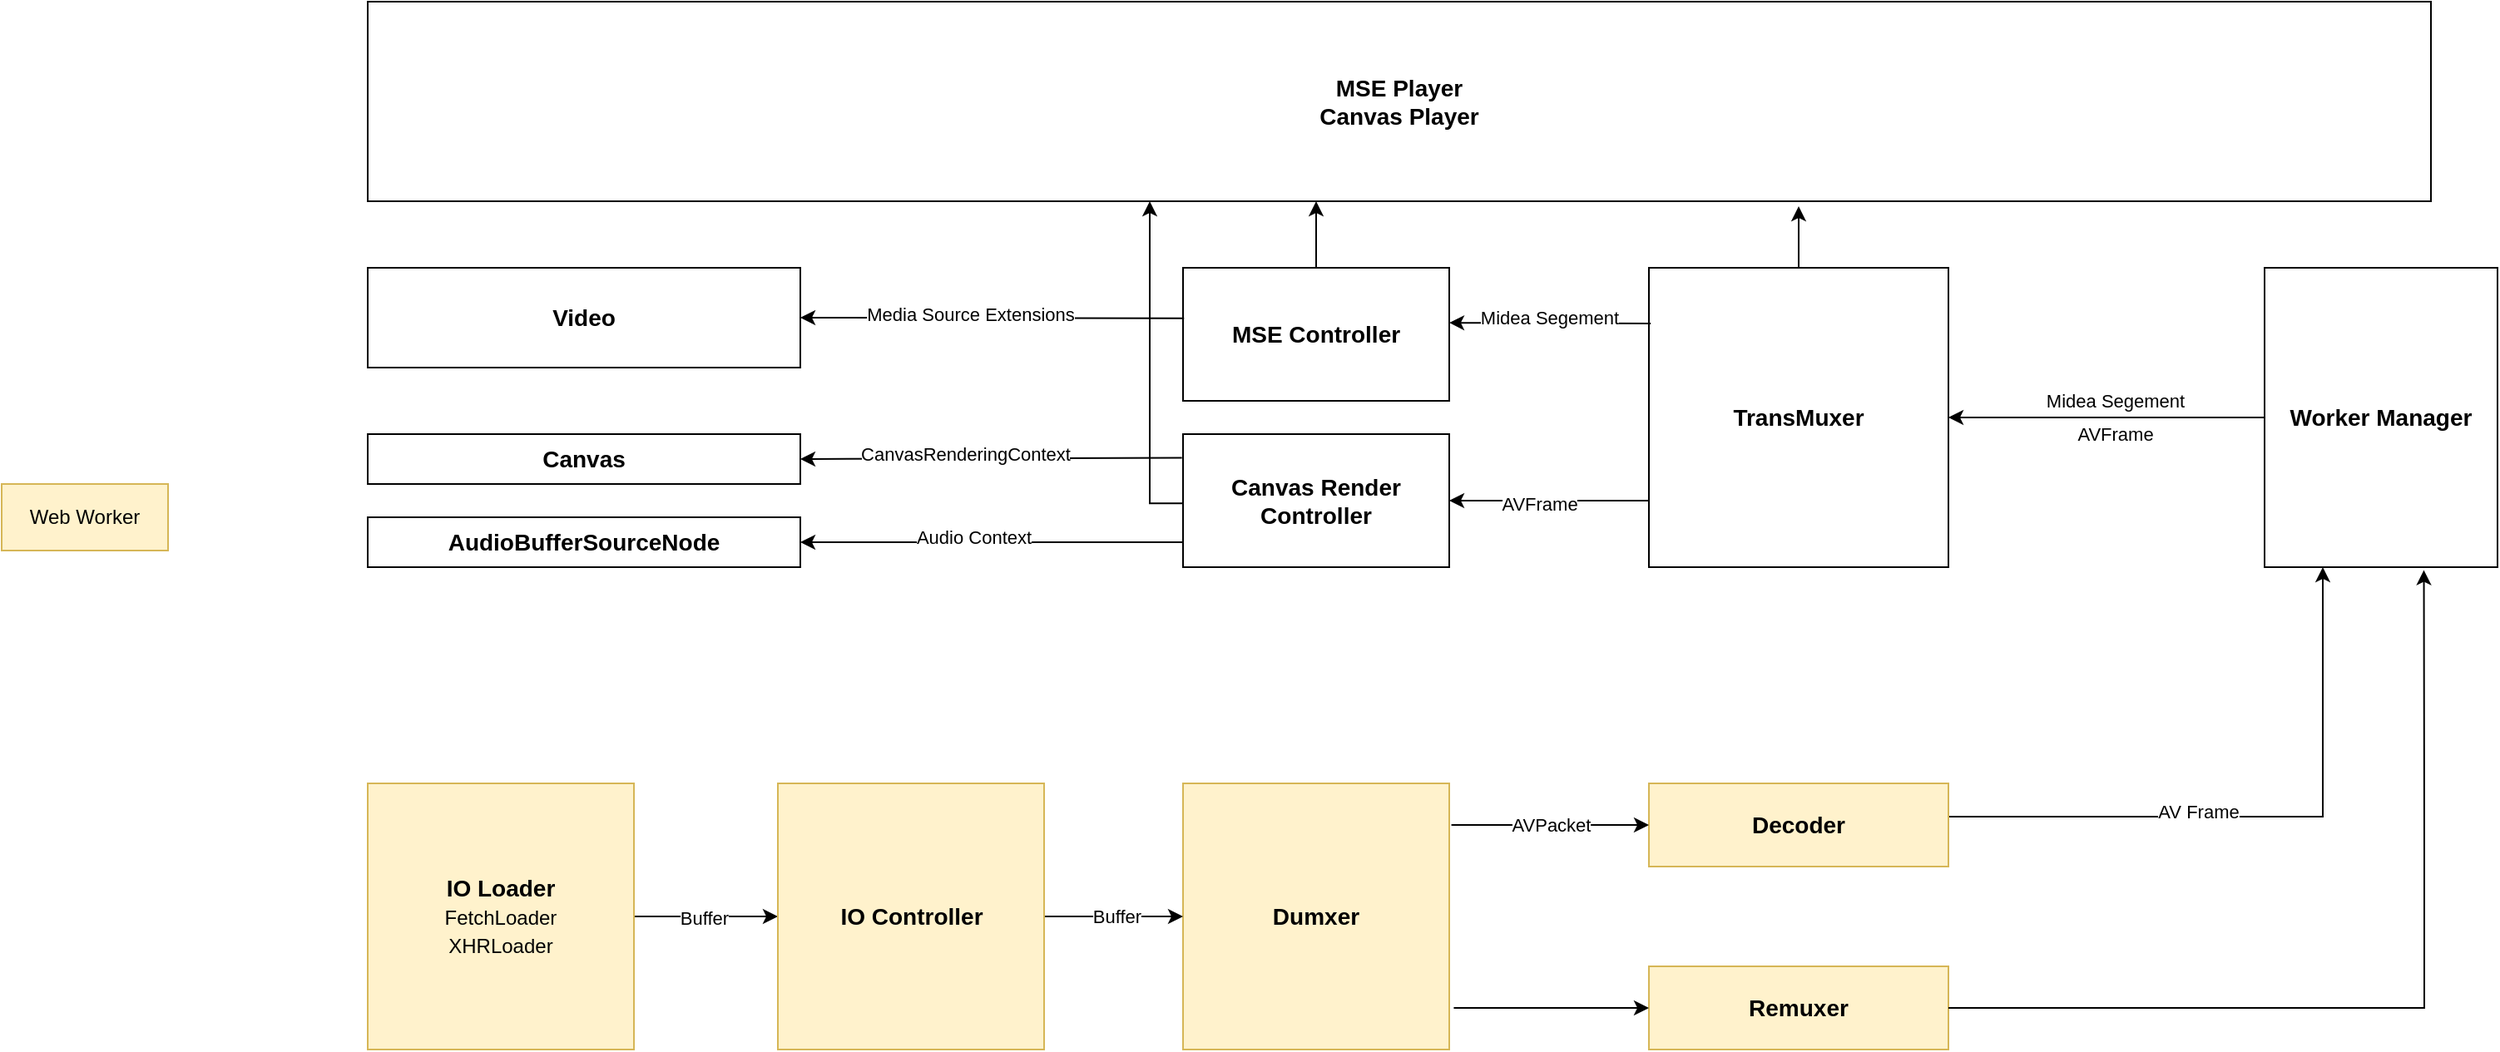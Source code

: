 <mxfile version="21.6.2" type="github">
  <diagram id="C5RBs43oDa-KdzZeNtuy" name="Page-1">
    <mxGraphModel dx="3532" dy="2061" grid="1" gridSize="10" guides="1" tooltips="1" connect="1" arrows="1" fold="1" page="1" pageScale="1" pageWidth="827" pageHeight="1169" math="0" shadow="0">
      <root>
        <mxCell id="WIyWlLk6GJQsqaUBKTNV-0" />
        <mxCell id="WIyWlLk6GJQsqaUBKTNV-1" parent="WIyWlLk6GJQsqaUBKTNV-0" />
        <mxCell id="7h8urNXvSVrlIbzpcXAR-0" value="&lt;b style=&quot;font-size: 14px;&quot;&gt;MSE Player&lt;br style=&quot;font-size: 14px;&quot;&gt;Canvas Player&lt;/b&gt;" style="rounded=0;whiteSpace=wrap;html=1;fontSize=14;" vertex="1" parent="WIyWlLk6GJQsqaUBKTNV-1">
          <mxGeometry x="-660" y="-180" width="1240" height="120" as="geometry" />
        </mxCell>
        <mxCell id="7h8urNXvSVrlIbzpcXAR-54" value="" style="edgeStyle=orthogonalEdgeStyle;rounded=0;orthogonalLoop=1;jettySize=auto;html=1;" edge="1" parent="WIyWlLk6GJQsqaUBKTNV-1" source="7h8urNXvSVrlIbzpcXAR-1" target="7h8urNXvSVrlIbzpcXAR-0">
          <mxGeometry relative="1" as="geometry">
            <Array as="points">
              <mxPoint x="-90" y="-40" />
              <mxPoint x="-90" y="-40" />
            </Array>
          </mxGeometry>
        </mxCell>
        <mxCell id="7h8urNXvSVrlIbzpcXAR-1" value="&lt;b style=&quot;font-size: 14px;&quot;&gt;MSE Controller&lt;/b&gt;" style="rounded=0;whiteSpace=wrap;html=1;fontSize=14;" vertex="1" parent="WIyWlLk6GJQsqaUBKTNV-1">
          <mxGeometry x="-170" y="-20" width="160" height="80" as="geometry" />
        </mxCell>
        <mxCell id="7h8urNXvSVrlIbzpcXAR-2" value="&lt;b style=&quot;font-size: 14px;&quot;&gt;TransMuxer&lt;/b&gt;" style="rounded=0;whiteSpace=wrap;html=1;fontSize=14;" vertex="1" parent="WIyWlLk6GJQsqaUBKTNV-1">
          <mxGeometry x="110" y="-20" width="180" height="180" as="geometry" />
        </mxCell>
        <mxCell id="7h8urNXvSVrlIbzpcXAR-56" style="edgeStyle=orthogonalEdgeStyle;rounded=0;orthogonalLoop=1;jettySize=auto;html=1;entryX=0.385;entryY=0.987;entryDx=0;entryDy=0;entryPerimeter=0;" edge="1" parent="WIyWlLk6GJQsqaUBKTNV-1">
          <mxGeometry relative="1" as="geometry">
            <mxPoint x="-190.0" y="-60.0" as="targetPoint" />
            <mxPoint x="-71.1" y="121.56" as="sourcePoint" />
            <Array as="points">
              <mxPoint x="-190.1" y="121.56" />
            </Array>
          </mxGeometry>
        </mxCell>
        <mxCell id="7h8urNXvSVrlIbzpcXAR-3" value="&lt;b style=&quot;font-size: 14px;&quot;&gt;Canvas Render Controller&lt;/b&gt;" style="rounded=0;whiteSpace=wrap;html=1;fontSize=14;" vertex="1" parent="WIyWlLk6GJQsqaUBKTNV-1">
          <mxGeometry x="-170" y="80" width="160" height="80" as="geometry" />
        </mxCell>
        <mxCell id="7h8urNXvSVrlIbzpcXAR-5" value="&lt;b style=&quot;font-size: 14px;&quot;&gt;Dumxer&lt;/b&gt;" style="rounded=0;whiteSpace=wrap;html=1;fontSize=14;fillColor=#fff2cc;strokeColor=#d6b656;" vertex="1" parent="WIyWlLk6GJQsqaUBKTNV-1">
          <mxGeometry x="-170" y="290" width="160" height="160" as="geometry" />
        </mxCell>
        <mxCell id="7h8urNXvSVrlIbzpcXAR-7" value="&lt;b style=&quot;font-size: 14px;&quot;&gt;Remuxer&lt;/b&gt;" style="rounded=0;whiteSpace=wrap;html=1;fontSize=14;fillColor=#fff2cc;strokeColor=#d6b656;" vertex="1" parent="WIyWlLk6GJQsqaUBKTNV-1">
          <mxGeometry x="110" y="400" width="180" height="50" as="geometry" />
        </mxCell>
        <mxCell id="7h8urNXvSVrlIbzpcXAR-29" value="" style="edgeStyle=orthogonalEdgeStyle;rounded=0;orthogonalLoop=1;jettySize=auto;html=1;fontSize=14;entryX=0.25;entryY=1;entryDx=0;entryDy=0;" edge="1" parent="WIyWlLk6GJQsqaUBKTNV-1" source="7h8urNXvSVrlIbzpcXAR-8" target="7h8urNXvSVrlIbzpcXAR-73">
          <mxGeometry relative="1" as="geometry">
            <Array as="points">
              <mxPoint x="515" y="310" />
            </Array>
          </mxGeometry>
        </mxCell>
        <mxCell id="7h8urNXvSVrlIbzpcXAR-68" value="AV Frame" style="edgeLabel;html=1;align=center;verticalAlign=middle;resizable=0;points=[];" vertex="1" connectable="0" parent="7h8urNXvSVrlIbzpcXAR-29">
          <mxGeometry x="0.033" y="4" relative="1" as="geometry">
            <mxPoint x="-44" y="1" as="offset" />
          </mxGeometry>
        </mxCell>
        <mxCell id="7h8urNXvSVrlIbzpcXAR-8" value="&lt;b style=&quot;font-size: 14px;&quot;&gt;Decoder&lt;/b&gt;" style="rounded=0;whiteSpace=wrap;html=1;fontSize=14;fillColor=#fff2cc;strokeColor=#d6b656;" vertex="1" parent="WIyWlLk6GJQsqaUBKTNV-1">
          <mxGeometry x="110" y="290" width="180" height="50" as="geometry" />
        </mxCell>
        <mxCell id="7h8urNXvSVrlIbzpcXAR-11" value="&lt;b style=&quot;font-size: 14px;&quot;&gt;Video&lt;/b&gt;" style="rounded=0;whiteSpace=wrap;html=1;fontSize=14;" vertex="1" parent="WIyWlLk6GJQsqaUBKTNV-1">
          <mxGeometry x="-660" y="-20" width="260" height="60" as="geometry" />
        </mxCell>
        <mxCell id="7h8urNXvSVrlIbzpcXAR-12" value="&lt;b style=&quot;font-size: 14px;&quot;&gt;Canvas&lt;/b&gt;" style="rounded=0;whiteSpace=wrap;html=1;fontSize=14;" vertex="1" parent="WIyWlLk6GJQsqaUBKTNV-1">
          <mxGeometry x="-660" y="80" width="260" height="30" as="geometry" />
        </mxCell>
        <mxCell id="7h8urNXvSVrlIbzpcXAR-13" value="&lt;b style=&quot;font-size: 14px;&quot;&gt;AudioBufferSourceNode&lt;/b&gt;" style="rounded=0;whiteSpace=wrap;html=1;fontSize=14;" vertex="1" parent="WIyWlLk6GJQsqaUBKTNV-1">
          <mxGeometry x="-660" y="130" width="260" height="30" as="geometry" />
        </mxCell>
        <mxCell id="7h8urNXvSVrlIbzpcXAR-18" style="edgeStyle=orthogonalEdgeStyle;rounded=0;orthogonalLoop=1;jettySize=auto;html=1;exitX=1;exitY=0.5;exitDx=0;exitDy=0;entryX=0;entryY=0.5;entryDx=0;entryDy=0;fontSize=14;" edge="1" parent="WIyWlLk6GJQsqaUBKTNV-1" source="7h8urNXvSVrlIbzpcXAR-14" target="7h8urNXvSVrlIbzpcXAR-15">
          <mxGeometry relative="1" as="geometry" />
        </mxCell>
        <mxCell id="7h8urNXvSVrlIbzpcXAR-69" value="Buffer" style="edgeLabel;html=1;align=center;verticalAlign=middle;resizable=0;points=[];" vertex="1" connectable="0" parent="7h8urNXvSVrlIbzpcXAR-18">
          <mxGeometry x="-0.046" y="-1" relative="1" as="geometry">
            <mxPoint as="offset" />
          </mxGeometry>
        </mxCell>
        <mxCell id="7h8urNXvSVrlIbzpcXAR-14" value="&lt;font style=&quot;font-size: 12px;&quot;&gt;&lt;b style=&quot;font-size: 14px;&quot;&gt;IO Loader&lt;/b&gt;&lt;br style=&quot;font-size: 14px;&quot;&gt;&lt;font style=&quot;font-size: 12px;&quot;&gt;FetchLoader&lt;br style=&quot;&quot;&gt;XHRLoade&lt;/font&gt;r&lt;/font&gt;" style="rounded=0;whiteSpace=wrap;html=1;fontSize=14;fillColor=#fff2cc;strokeColor=#d6b656;" vertex="1" parent="WIyWlLk6GJQsqaUBKTNV-1">
          <mxGeometry x="-660" y="290" width="160" height="160" as="geometry" />
        </mxCell>
        <mxCell id="7h8urNXvSVrlIbzpcXAR-19" style="edgeStyle=orthogonalEdgeStyle;rounded=0;orthogonalLoop=1;jettySize=auto;html=1;exitX=1;exitY=0.5;exitDx=0;exitDy=0;entryX=0;entryY=0.5;entryDx=0;entryDy=0;fontSize=14;" edge="1" parent="WIyWlLk6GJQsqaUBKTNV-1" source="7h8urNXvSVrlIbzpcXAR-15" target="7h8urNXvSVrlIbzpcXAR-5">
          <mxGeometry relative="1" as="geometry" />
        </mxCell>
        <mxCell id="7h8urNXvSVrlIbzpcXAR-70" value="Buffer" style="edgeLabel;html=1;align=center;verticalAlign=middle;resizable=0;points=[];" vertex="1" connectable="0" parent="7h8urNXvSVrlIbzpcXAR-19">
          <mxGeometry x="0.042" y="6" relative="1" as="geometry">
            <mxPoint y="6" as="offset" />
          </mxGeometry>
        </mxCell>
        <mxCell id="7h8urNXvSVrlIbzpcXAR-15" value="&lt;b style=&quot;font-size: 14px;&quot;&gt;IO Controller&lt;/b&gt;" style="rounded=0;whiteSpace=wrap;html=1;fontSize=14;fillColor=#fff2cc;strokeColor=#d6b656;" vertex="1" parent="WIyWlLk6GJQsqaUBKTNV-1">
          <mxGeometry x="-413.5" y="290" width="160" height="160" as="geometry" />
        </mxCell>
        <mxCell id="7h8urNXvSVrlIbzpcXAR-22" value="" style="endArrow=classic;html=1;rounded=0;entryX=0;entryY=0.5;entryDx=0;entryDy=0;exitX=1.008;exitY=0.156;exitDx=0;exitDy=0;exitPerimeter=0;fontSize=14;" edge="1" parent="WIyWlLk6GJQsqaUBKTNV-1" source="7h8urNXvSVrlIbzpcXAR-5" target="7h8urNXvSVrlIbzpcXAR-8">
          <mxGeometry width="50" height="50" relative="1" as="geometry">
            <mxPoint x="30" y="340" as="sourcePoint" />
            <mxPoint x="80" y="290" as="targetPoint" />
          </mxGeometry>
        </mxCell>
        <mxCell id="7h8urNXvSVrlIbzpcXAR-67" value="AVPacket" style="edgeLabel;html=1;align=center;verticalAlign=middle;resizable=0;points=[];" vertex="1" connectable="0" parent="7h8urNXvSVrlIbzpcXAR-22">
          <mxGeometry x="-0.215" y="3" relative="1" as="geometry">
            <mxPoint x="13" y="3" as="offset" />
          </mxGeometry>
        </mxCell>
        <mxCell id="7h8urNXvSVrlIbzpcXAR-27" value="" style="endArrow=classic;html=1;rounded=0;entryX=0;entryY=0.5;entryDx=0;entryDy=0;exitX=1.017;exitY=0.844;exitDx=0;exitDy=0;exitPerimeter=0;fontSize=14;" edge="1" parent="WIyWlLk6GJQsqaUBKTNV-1" source="7h8urNXvSVrlIbzpcXAR-5" target="7h8urNXvSVrlIbzpcXAR-7">
          <mxGeometry width="50" height="50" relative="1" as="geometry">
            <mxPoint x="40" y="440" as="sourcePoint" />
            <mxPoint x="90" y="390" as="targetPoint" />
          </mxGeometry>
        </mxCell>
        <mxCell id="7h8urNXvSVrlIbzpcXAR-28" value="" style="endArrow=classic;html=1;rounded=0;entryX=0.684;entryY=1.01;entryDx=0;entryDy=0;fontSize=14;exitX=1;exitY=0.5;exitDx=0;exitDy=0;entryPerimeter=0;" edge="1" parent="WIyWlLk6GJQsqaUBKTNV-1" source="7h8urNXvSVrlIbzpcXAR-7" target="7h8urNXvSVrlIbzpcXAR-73">
          <mxGeometry width="50" height="50" relative="1" as="geometry">
            <mxPoint x="290" y="330" as="sourcePoint" />
            <mxPoint x="400" y="330" as="targetPoint" />
            <Array as="points">
              <mxPoint x="390" y="425" />
              <mxPoint x="576" y="425" />
              <mxPoint x="576" y="330" />
            </Array>
          </mxGeometry>
        </mxCell>
        <mxCell id="7h8urNXvSVrlIbzpcXAR-33" value="" style="endArrow=classic;html=1;rounded=0;entryX=1;entryY=0.5;entryDx=0;entryDy=0;fontSize=14;" edge="1" parent="WIyWlLk6GJQsqaUBKTNV-1" target="7h8urNXvSVrlIbzpcXAR-3">
          <mxGeometry width="50" height="50" relative="1" as="geometry">
            <mxPoint x="110" y="120" as="sourcePoint" />
            <mxPoint x="120" y="220" as="targetPoint" />
          </mxGeometry>
        </mxCell>
        <mxCell id="7h8urNXvSVrlIbzpcXAR-65" value="AVFrame&lt;br&gt;" style="edgeLabel;html=1;align=center;verticalAlign=middle;resizable=0;points=[];" vertex="1" connectable="0" parent="7h8urNXvSVrlIbzpcXAR-33">
          <mxGeometry x="0.086" y="2" relative="1" as="geometry">
            <mxPoint x="-1" as="offset" />
          </mxGeometry>
        </mxCell>
        <mxCell id="7h8urNXvSVrlIbzpcXAR-34" value="" style="endArrow=classic;html=1;rounded=0;fontSize=14;exitX=0.006;exitY=0.186;exitDx=0;exitDy=0;exitPerimeter=0;entryX=1;entryY=0.413;entryDx=0;entryDy=0;entryPerimeter=0;" edge="1" parent="WIyWlLk6GJQsqaUBKTNV-1" source="7h8urNXvSVrlIbzpcXAR-2" target="7h8urNXvSVrlIbzpcXAR-1">
          <mxGeometry width="50" height="50" relative="1" as="geometry">
            <mxPoint x="110" y="30" as="sourcePoint" />
            <mxPoint x="50" y="13" as="targetPoint" />
          </mxGeometry>
        </mxCell>
        <mxCell id="7h8urNXvSVrlIbzpcXAR-66" value="Midea Segement" style="edgeLabel;html=1;align=center;verticalAlign=middle;resizable=0;points=[];" vertex="1" connectable="0" parent="7h8urNXvSVrlIbzpcXAR-34">
          <mxGeometry x="0.265" y="-4" relative="1" as="geometry">
            <mxPoint x="15" y="1" as="offset" />
          </mxGeometry>
        </mxCell>
        <mxCell id="7h8urNXvSVrlIbzpcXAR-37" value="" style="endArrow=classic;html=1;rounded=0;entryX=1;entryY=0.5;entryDx=0;entryDy=0;exitX=0.004;exitY=0.379;exitDx=0;exitDy=0;exitPerimeter=0;fontSize=14;" edge="1" parent="WIyWlLk6GJQsqaUBKTNV-1" source="7h8urNXvSVrlIbzpcXAR-1" target="7h8urNXvSVrlIbzpcXAR-11">
          <mxGeometry width="50" height="50" relative="1" as="geometry">
            <mxPoint x="-170" y="40" as="sourcePoint" />
            <mxPoint x="-120" y="-10" as="targetPoint" />
          </mxGeometry>
        </mxCell>
        <mxCell id="7h8urNXvSVrlIbzpcXAR-64" value="Media Source Extensions" style="edgeLabel;html=1;align=center;verticalAlign=middle;resizable=0;points=[];" vertex="1" connectable="0" parent="7h8urNXvSVrlIbzpcXAR-37">
          <mxGeometry x="0.113" y="-2" relative="1" as="geometry">
            <mxPoint as="offset" />
          </mxGeometry>
        </mxCell>
        <mxCell id="7h8urNXvSVrlIbzpcXAR-38" value="" style="endArrow=classic;html=1;rounded=0;entryX=1;entryY=0.5;entryDx=0;entryDy=0;exitX=-0.004;exitY=0.178;exitDx=0;exitDy=0;exitPerimeter=0;fontSize=14;" edge="1" parent="WIyWlLk6GJQsqaUBKTNV-1" source="7h8urNXvSVrlIbzpcXAR-3" target="7h8urNXvSVrlIbzpcXAR-12">
          <mxGeometry width="50" height="50" relative="1" as="geometry">
            <mxPoint y="230" as="sourcePoint" />
            <mxPoint x="50" y="180" as="targetPoint" />
          </mxGeometry>
        </mxCell>
        <mxCell id="7h8urNXvSVrlIbzpcXAR-61" value="CanvasRenderingContext" style="edgeLabel;html=1;align=center;verticalAlign=middle;resizable=0;points=[];" vertex="1" connectable="0" parent="7h8urNXvSVrlIbzpcXAR-38">
          <mxGeometry x="0.144" y="-3" relative="1" as="geometry">
            <mxPoint as="offset" />
          </mxGeometry>
        </mxCell>
        <mxCell id="7h8urNXvSVrlIbzpcXAR-39" value="" style="endArrow=classic;html=1;rounded=0;entryX=1;entryY=0.5;entryDx=0;entryDy=0;fontSize=14;" edge="1" parent="WIyWlLk6GJQsqaUBKTNV-1" target="7h8urNXvSVrlIbzpcXAR-13">
          <mxGeometry width="50" height="50" relative="1" as="geometry">
            <mxPoint x="-170" y="145" as="sourcePoint" />
            <mxPoint x="-190" y="145.5" as="targetPoint" />
          </mxGeometry>
        </mxCell>
        <mxCell id="7h8urNXvSVrlIbzpcXAR-60" value="Audio Context&lt;br&gt;" style="edgeLabel;html=1;align=center;verticalAlign=middle;resizable=0;points=[];" vertex="1" connectable="0" parent="7h8urNXvSVrlIbzpcXAR-39">
          <mxGeometry x="0.107" y="-3" relative="1" as="geometry">
            <mxPoint x="1" as="offset" />
          </mxGeometry>
        </mxCell>
        <mxCell id="7h8urNXvSVrlIbzpcXAR-41" value="" style="endArrow=classic;html=1;rounded=0;exitX=0.5;exitY=0;exitDx=0;exitDy=0;" edge="1" parent="WIyWlLk6GJQsqaUBKTNV-1" source="7h8urNXvSVrlIbzpcXAR-2">
          <mxGeometry width="50" height="50" relative="1" as="geometry">
            <mxPoint x="175" y="-20" as="sourcePoint" />
            <mxPoint x="200" y="-57" as="targetPoint" />
          </mxGeometry>
        </mxCell>
        <mxCell id="7h8urNXvSVrlIbzpcXAR-58" value="Web Worker" style="rounded=0;whiteSpace=wrap;html=1;fillColor=#fff2cc;strokeColor=#d6b656;" vertex="1" parent="WIyWlLk6GJQsqaUBKTNV-1">
          <mxGeometry x="-880" y="110" width="100" height="40" as="geometry" />
        </mxCell>
        <mxCell id="7h8urNXvSVrlIbzpcXAR-74" value="" style="edgeStyle=orthogonalEdgeStyle;rounded=0;orthogonalLoop=1;jettySize=auto;html=1;" edge="1" parent="WIyWlLk6GJQsqaUBKTNV-1" source="7h8urNXvSVrlIbzpcXAR-73" target="7h8urNXvSVrlIbzpcXAR-2">
          <mxGeometry relative="1" as="geometry" />
        </mxCell>
        <mxCell id="7h8urNXvSVrlIbzpcXAR-77" value="Midea Segement" style="edgeLabel;html=1;align=center;verticalAlign=middle;resizable=0;points=[];" vertex="1" connectable="0" parent="7h8urNXvSVrlIbzpcXAR-74">
          <mxGeometry x="-0.393" y="-4" relative="1" as="geometry">
            <mxPoint x="-33" y="-6" as="offset" />
          </mxGeometry>
        </mxCell>
        <mxCell id="7h8urNXvSVrlIbzpcXAR-73" value="Worker Manager" style="rounded=0;whiteSpace=wrap;html=1;fontStyle=1;fontSize=14;" vertex="1" parent="WIyWlLk6GJQsqaUBKTNV-1">
          <mxGeometry x="480" y="-20" width="140" height="180" as="geometry" />
        </mxCell>
        <mxCell id="7h8urNXvSVrlIbzpcXAR-79" value="AVFrame&lt;br&gt;" style="edgeLabel;html=1;align=center;verticalAlign=middle;resizable=0;points=[];" vertex="1" connectable="0" parent="WIyWlLk6GJQsqaUBKTNV-1">
          <mxGeometry x="390.005" y="80" as="geometry" />
        </mxCell>
      </root>
    </mxGraphModel>
  </diagram>
</mxfile>
